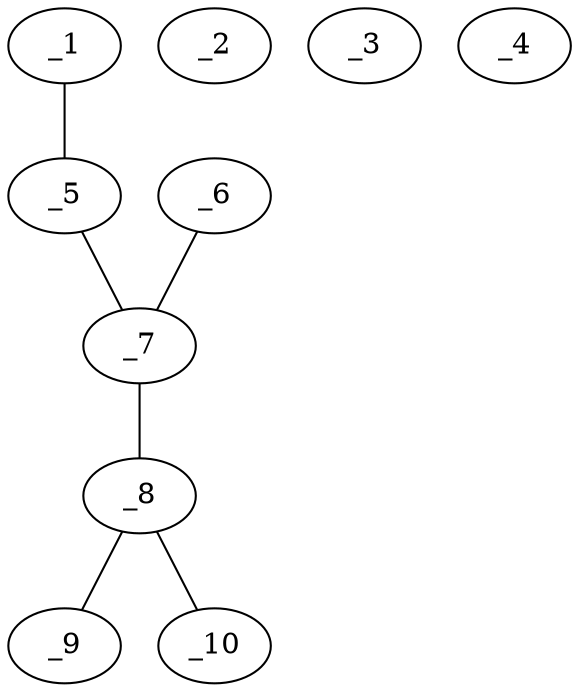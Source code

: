 graph molid664309 {
	_1	 [charge=0,
		chem=51,
		symbol="Pb ",
		x="2.866",
		y="-0.25"];
	_5	 [charge=0,
		chem=2,
		symbol="O  ",
		x="3.7321",
		y="0.25"];
	_1 -- _5	 [valence=1];
	_2	 [charge=0,
		chem=1,
		symbol="C  ",
		x=2,
		y="-0.75"];
	_3	 [charge=0,
		chem=1,
		symbol="C  ",
		x="3.366",
		y="-1.116"];
	_4	 [charge=0,
		chem=1,
		symbol="C  ",
		x="2.366",
		y="0.616"];
	_7	 [charge=0,
		chem=1,
		symbol="C  ",
		x="4.5981",
		y="-0.25"];
	_5 -- _7	 [valence=1];
	_6	 [charge=0,
		chem=2,
		symbol="O  ",
		x="4.5981",
		y="-1.25"];
	_6 -- _7	 [valence=2];
	_8	 [charge=0,
		chem=1,
		symbol="C  ",
		x="5.4641",
		y="0.25"];
	_7 -- _8	 [valence=1];
	_9	 [charge=0,
		chem=1,
		symbol="C  ",
		x="6.3301",
		y="-0.25"];
	_8 -- _9	 [valence=1];
	_10	 [charge=0,
		chem=2,
		symbol="O  ",
		x="5.4641",
		y="1.25"];
	_8 -- _10	 [valence=1];
}
